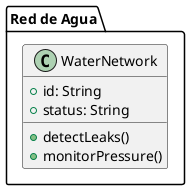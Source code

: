 # 1. Water Network
uml_elements["WaterNetwork"] = """
@startuml
package "Red de Agua" {
  class WaterNetwork {
    + id: String
    + status: String
    + detectLeaks()
    + monitorPressure()
  }
}
@enduml
"""